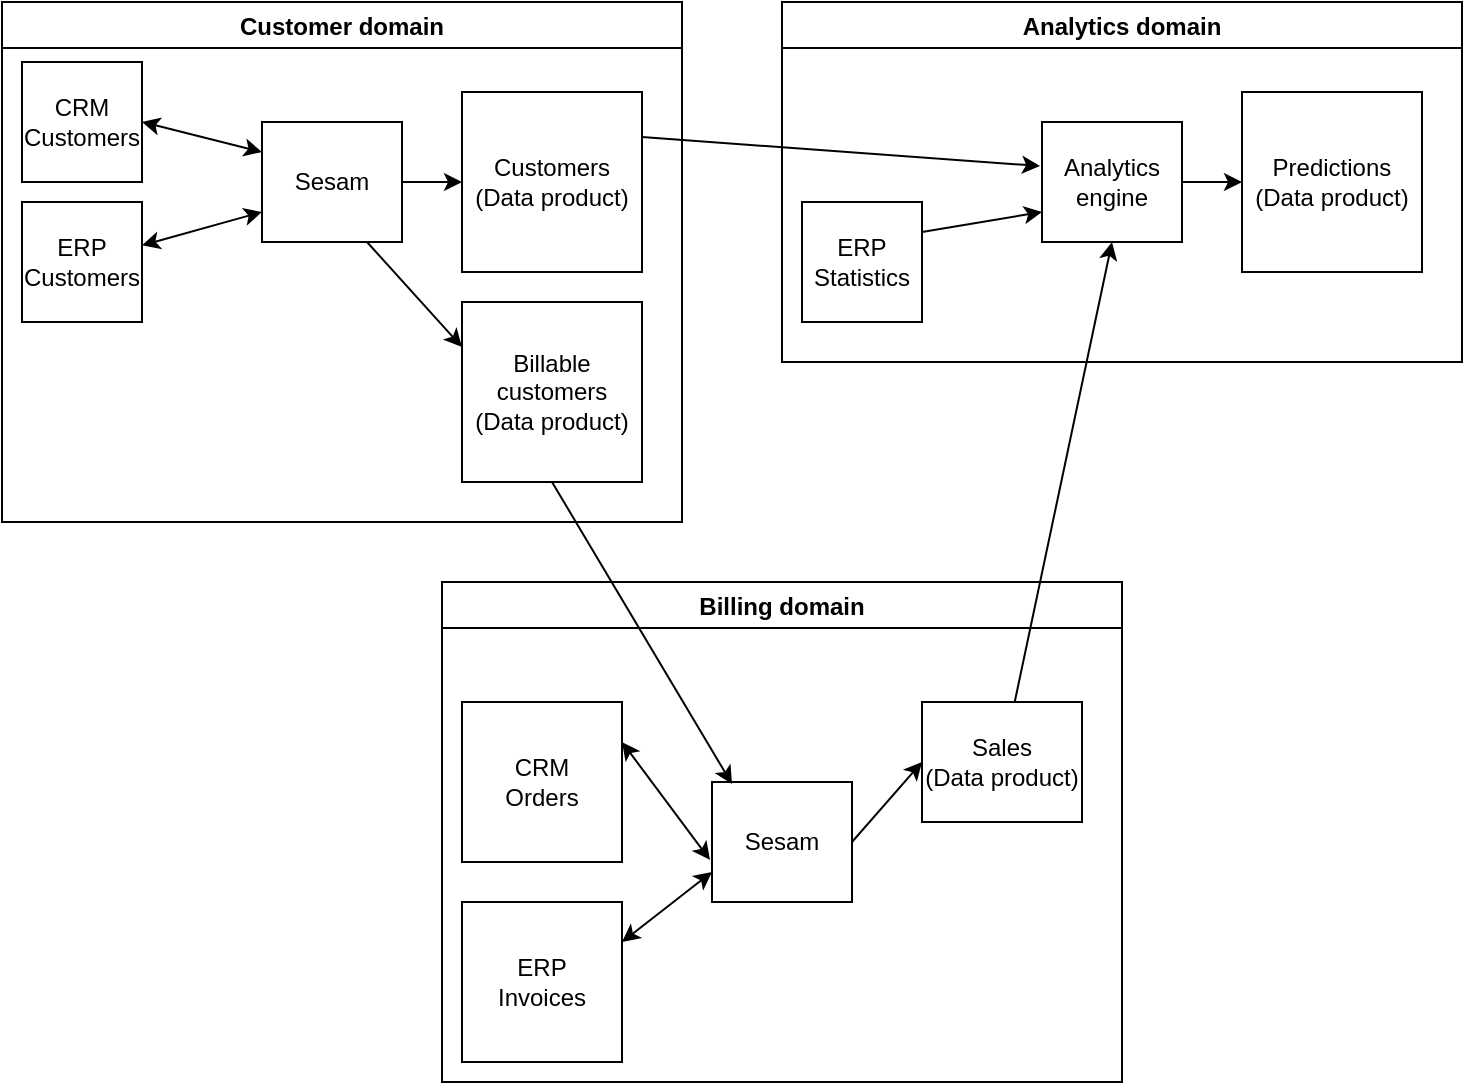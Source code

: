 <mxfile version="17.2.4" type="device"><diagram id="dB9zPZMeHrDuJU5N78Tt" name="Page-1"><mxGraphModel dx="1485" dy="868" grid="1" gridSize="10" guides="1" tooltips="1" connect="1" arrows="1" fold="1" page="1" pageScale="1" pageWidth="850" pageHeight="1100" math="0" shadow="0"><root><mxCell id="0"/><mxCell id="1" parent="0"/><mxCell id="z-qMYuQo4F6PqYBKF84r-18" value="Customer domain" style="swimlane;fillColor=none;" parent="1" vertex="1"><mxGeometry x="40" y="100" width="340" height="260" as="geometry"><mxRectangle x="440" y="160" width="130" height="23" as="alternateBounds"/></mxGeometry></mxCell><mxCell id="z-qMYuQo4F6PqYBKF84r-19" value="&lt;div&gt;CRM&lt;/div&gt;&lt;div&gt;Customers&lt;br&gt;&lt;/div&gt;" style="whiteSpace=wrap;html=1;aspect=fixed;" parent="z-qMYuQo4F6PqYBKF84r-18" vertex="1"><mxGeometry x="10" y="30" width="60" height="60" as="geometry"/></mxCell><mxCell id="z-qMYuQo4F6PqYBKF84r-20" value="&lt;div&gt;ERP&lt;/div&gt;&lt;div&gt;Customers&lt;br&gt;&lt;/div&gt;" style="whiteSpace=wrap;html=1;aspect=fixed;" parent="z-qMYuQo4F6PqYBKF84r-18" vertex="1"><mxGeometry x="10" y="100" width="60" height="60" as="geometry"/></mxCell><mxCell id="z-qMYuQo4F6PqYBKF84r-21" value="&lt;div&gt;Customers&lt;/div&gt;&lt;div&gt;(Data product)&lt;br&gt;&lt;/div&gt;" style="whiteSpace=wrap;html=1;aspect=fixed;" parent="z-qMYuQo4F6PqYBKF84r-18" vertex="1"><mxGeometry x="230" y="45" width="90" height="90" as="geometry"/></mxCell><mxCell id="z-qMYuQo4F6PqYBKF84r-22" value="&lt;div&gt;Sesam&lt;/div&gt;" style="rounded=0;whiteSpace=wrap;html=1;" parent="z-qMYuQo4F6PqYBKF84r-18" vertex="1"><mxGeometry x="130" y="60" width="70" height="60" as="geometry"/></mxCell><mxCell id="z-qMYuQo4F6PqYBKF84r-23" value="" style="endArrow=classic;startArrow=classic;html=1;rounded=0;exitX=1;exitY=0.5;exitDx=0;exitDy=0;entryX=0;entryY=0.25;entryDx=0;entryDy=0;" parent="z-qMYuQo4F6PqYBKF84r-18" source="z-qMYuQo4F6PqYBKF84r-19" target="z-qMYuQo4F6PqYBKF84r-22" edge="1"><mxGeometry width="50" height="50" relative="1" as="geometry"><mxPoint x="90" y="-50" as="sourcePoint"/><mxPoint x="140" y="-100" as="targetPoint"/></mxGeometry></mxCell><mxCell id="z-qMYuQo4F6PqYBKF84r-24" value="" style="endArrow=classic;startArrow=classic;html=1;rounded=0;entryX=0;entryY=0.75;entryDx=0;entryDy=0;" parent="z-qMYuQo4F6PqYBKF84r-18" source="z-qMYuQo4F6PqYBKF84r-20" target="z-qMYuQo4F6PqYBKF84r-22" edge="1"><mxGeometry width="50" height="50" relative="1" as="geometry"><mxPoint x="80" y="70" as="sourcePoint"/><mxPoint x="140" y="85" as="targetPoint"/></mxGeometry></mxCell><mxCell id="z-qMYuQo4F6PqYBKF84r-25" value="" style="endArrow=classic;html=1;rounded=0;entryX=0;entryY=0.5;entryDx=0;entryDy=0;exitX=1;exitY=0.5;exitDx=0;exitDy=0;" parent="z-qMYuQo4F6PqYBKF84r-18" source="z-qMYuQo4F6PqYBKF84r-22" target="z-qMYuQo4F6PqYBKF84r-21" edge="1"><mxGeometry width="50" height="50" relative="1" as="geometry"><mxPoint x="200" y="190" as="sourcePoint"/><mxPoint x="250" y="140" as="targetPoint"/></mxGeometry></mxCell><mxCell id="MC2JepY-ZtXaLnqjsqwX-10" value="&lt;div&gt;Billable customers&lt;/div&gt;&lt;div&gt;(Data product)&lt;br&gt;&lt;/div&gt;" style="whiteSpace=wrap;html=1;aspect=fixed;" parent="z-qMYuQo4F6PqYBKF84r-18" vertex="1"><mxGeometry x="230" y="150" width="90" height="90" as="geometry"/></mxCell><mxCell id="MC2JepY-ZtXaLnqjsqwX-11" value="" style="endArrow=classic;html=1;rounded=0;exitX=0.75;exitY=1;exitDx=0;exitDy=0;entryX=0;entryY=0.25;entryDx=0;entryDy=0;" parent="z-qMYuQo4F6PqYBKF84r-18" source="z-qMYuQo4F6PqYBKF84r-22" target="MC2JepY-ZtXaLnqjsqwX-10" edge="1"><mxGeometry width="50" height="50" relative="1" as="geometry"><mxPoint x="210" y="100" as="sourcePoint"/><mxPoint x="150" y="210" as="targetPoint"/></mxGeometry></mxCell><mxCell id="z-qMYuQo4F6PqYBKF84r-34" value="Analytics domain" style="swimlane;fillColor=none;" parent="1" vertex="1"><mxGeometry x="430" y="100" width="340" height="180" as="geometry"><mxRectangle x="440" y="160" width="130" height="23" as="alternateBounds"/></mxGeometry></mxCell><mxCell id="z-qMYuQo4F6PqYBKF84r-36" value="&lt;div&gt;ERP&lt;/div&gt;&lt;div&gt;Statistics&lt;br&gt;&lt;/div&gt;" style="whiteSpace=wrap;html=1;aspect=fixed;" parent="z-qMYuQo4F6PqYBKF84r-34" vertex="1"><mxGeometry x="10" y="100" width="60" height="60" as="geometry"/></mxCell><mxCell id="z-qMYuQo4F6PqYBKF84r-37" value="&lt;div&gt;Predictions&lt;br&gt;&lt;/div&gt;&lt;div&gt;(Data product)&lt;br&gt;&lt;/div&gt;" style="whiteSpace=wrap;html=1;aspect=fixed;" parent="z-qMYuQo4F6PqYBKF84r-34" vertex="1"><mxGeometry x="230" y="45" width="90" height="90" as="geometry"/></mxCell><mxCell id="z-qMYuQo4F6PqYBKF84r-38" value="Analytics engine" style="rounded=0;whiteSpace=wrap;html=1;" parent="z-qMYuQo4F6PqYBKF84r-34" vertex="1"><mxGeometry x="130" y="60" width="70" height="60" as="geometry"/></mxCell><mxCell id="z-qMYuQo4F6PqYBKF84r-41" value="" style="endArrow=classic;html=1;rounded=0;entryX=0;entryY=0.5;entryDx=0;entryDy=0;exitX=1;exitY=0.5;exitDx=0;exitDy=0;" parent="z-qMYuQo4F6PqYBKF84r-34" source="z-qMYuQo4F6PqYBKF84r-38" target="z-qMYuQo4F6PqYBKF84r-37" edge="1"><mxGeometry width="50" height="50" relative="1" as="geometry"><mxPoint x="200" y="190" as="sourcePoint"/><mxPoint x="250" y="140" as="targetPoint"/></mxGeometry></mxCell><mxCell id="z-qMYuQo4F6PqYBKF84r-43" value="" style="endArrow=classic;html=1;rounded=0;entryX=0;entryY=0.75;entryDx=0;entryDy=0;exitX=1;exitY=0.25;exitDx=0;exitDy=0;" parent="z-qMYuQo4F6PqYBKF84r-34" source="z-qMYuQo4F6PqYBKF84r-36" target="z-qMYuQo4F6PqYBKF84r-38" edge="1"><mxGeometry width="50" height="50" relative="1" as="geometry"><mxPoint x="-60" y="77.5" as="sourcePoint"/><mxPoint x="139.02" y="92.02" as="targetPoint"/></mxGeometry></mxCell><mxCell id="z-qMYuQo4F6PqYBKF84r-42" value="" style="endArrow=classic;html=1;rounded=0;entryX=-0.014;entryY=0.367;entryDx=0;entryDy=0;exitX=1;exitY=0.25;exitDx=0;exitDy=0;entryPerimeter=0;" parent="1" source="z-qMYuQo4F6PqYBKF84r-21" target="z-qMYuQo4F6PqYBKF84r-38" edge="1"><mxGeometry width="50" height="50" relative="1" as="geometry"><mxPoint x="250" y="200" as="sourcePoint"/><mxPoint x="280" y="200" as="targetPoint"/></mxGeometry></mxCell><mxCell id="MC2JepY-ZtXaLnqjsqwX-1" value="Billing domain" style="swimlane;fillColor=none;" parent="1" vertex="1"><mxGeometry x="260" y="390" width="340" height="250" as="geometry"><mxRectangle x="440" y="160" width="130" height="23" as="alternateBounds"/></mxGeometry></mxCell><mxCell id="MC2JepY-ZtXaLnqjsqwX-3" value="&lt;div&gt;ERP&lt;/div&gt;&lt;div&gt;Invoices&lt;br&gt;&lt;/div&gt;" style="whiteSpace=wrap;html=1;aspect=fixed;" parent="MC2JepY-ZtXaLnqjsqwX-1" vertex="1"><mxGeometry x="10" y="160" width="80" height="80" as="geometry"/></mxCell><mxCell id="MC2JepY-ZtXaLnqjsqwX-13" value="&lt;div&gt;CRM&lt;/div&gt;&lt;div&gt;Orders&lt;br&gt;&lt;/div&gt;" style="whiteSpace=wrap;html=1;aspect=fixed;" parent="MC2JepY-ZtXaLnqjsqwX-1" vertex="1"><mxGeometry x="10" y="60" width="80" height="80" as="geometry"/></mxCell><mxCell id="MC2JepY-ZtXaLnqjsqwX-14" value="&lt;div&gt;Sesam&lt;/div&gt;" style="rounded=0;whiteSpace=wrap;html=1;" parent="MC2JepY-ZtXaLnqjsqwX-1" vertex="1"><mxGeometry x="135" y="100" width="70" height="60" as="geometry"/></mxCell><mxCell id="MC2JepY-ZtXaLnqjsqwX-17" value="" style="endArrow=classic;startArrow=classic;html=1;rounded=0;entryX=1;entryY=0.25;entryDx=0;entryDy=0;exitX=-0.014;exitY=0.65;exitDx=0;exitDy=0;exitPerimeter=0;" parent="MC2JepY-ZtXaLnqjsqwX-1" source="MC2JepY-ZtXaLnqjsqwX-14" target="MC2JepY-ZtXaLnqjsqwX-13" edge="1"><mxGeometry width="50" height="50" relative="1" as="geometry"><mxPoint x="480" y="180" as="sourcePoint"/><mxPoint x="530" y="130" as="targetPoint"/></mxGeometry></mxCell><mxCell id="MC2JepY-ZtXaLnqjsqwX-18" value="" style="endArrow=classic;startArrow=classic;html=1;rounded=0;entryX=0;entryY=0.75;entryDx=0;entryDy=0;exitX=1;exitY=0.25;exitDx=0;exitDy=0;" parent="MC2JepY-ZtXaLnqjsqwX-1" source="MC2JepY-ZtXaLnqjsqwX-3" target="MC2JepY-ZtXaLnqjsqwX-14" edge="1"><mxGeometry width="50" height="50" relative="1" as="geometry"><mxPoint x="210" y="80" as="sourcePoint"/><mxPoint x="250" y="70" as="targetPoint"/></mxGeometry></mxCell><mxCell id="loyZllrDRSDIU0GnX-ug-1" value="&lt;div&gt;Sales&lt;/div&gt;&lt;div&gt;(Data product)&lt;br&gt;&lt;/div&gt;" style="rounded=0;whiteSpace=wrap;html=1;" vertex="1" parent="MC2JepY-ZtXaLnqjsqwX-1"><mxGeometry x="240" y="60" width="80" height="60" as="geometry"/></mxCell><mxCell id="loyZllrDRSDIU0GnX-ug-3" value="" style="endArrow=classic;html=1;rounded=0;entryX=0;entryY=0.5;entryDx=0;entryDy=0;exitX=1;exitY=0.5;exitDx=0;exitDy=0;" edge="1" parent="MC2JepY-ZtXaLnqjsqwX-1" source="MC2JepY-ZtXaLnqjsqwX-14" target="loyZllrDRSDIU0GnX-ug-1"><mxGeometry width="50" height="50" relative="1" as="geometry"><mxPoint x="210" y="-160" as="sourcePoint"/><mxPoint x="240" y="-160" as="targetPoint"/></mxGeometry></mxCell><mxCell id="MC2JepY-ZtXaLnqjsqwX-12" value="" style="endArrow=classic;html=1;rounded=0;entryX=0.143;entryY=0.017;entryDx=0;entryDy=0;exitX=0.5;exitY=1;exitDx=0;exitDy=0;entryPerimeter=0;" parent="1" source="MC2JepY-ZtXaLnqjsqwX-10" target="MC2JepY-ZtXaLnqjsqwX-14" edge="1"><mxGeometry width="50" height="50" relative="1" as="geometry"><mxPoint x="232.5" y="230" as="sourcePoint"/><mxPoint x="280" y="315" as="targetPoint"/></mxGeometry></mxCell><mxCell id="loyZllrDRSDIU0GnX-ug-2" value="" style="endArrow=classic;html=1;rounded=0;entryX=0.5;entryY=1;entryDx=0;entryDy=0;" edge="1" parent="1" source="loyZllrDRSDIU0GnX-ug-1" target="z-qMYuQo4F6PqYBKF84r-38"><mxGeometry width="50" height="50" relative="1" as="geometry"><mxPoint x="370" y="357.5" as="sourcePoint"/><mxPoint x="575" y="460" as="targetPoint"/></mxGeometry></mxCell></root></mxGraphModel></diagram></mxfile>